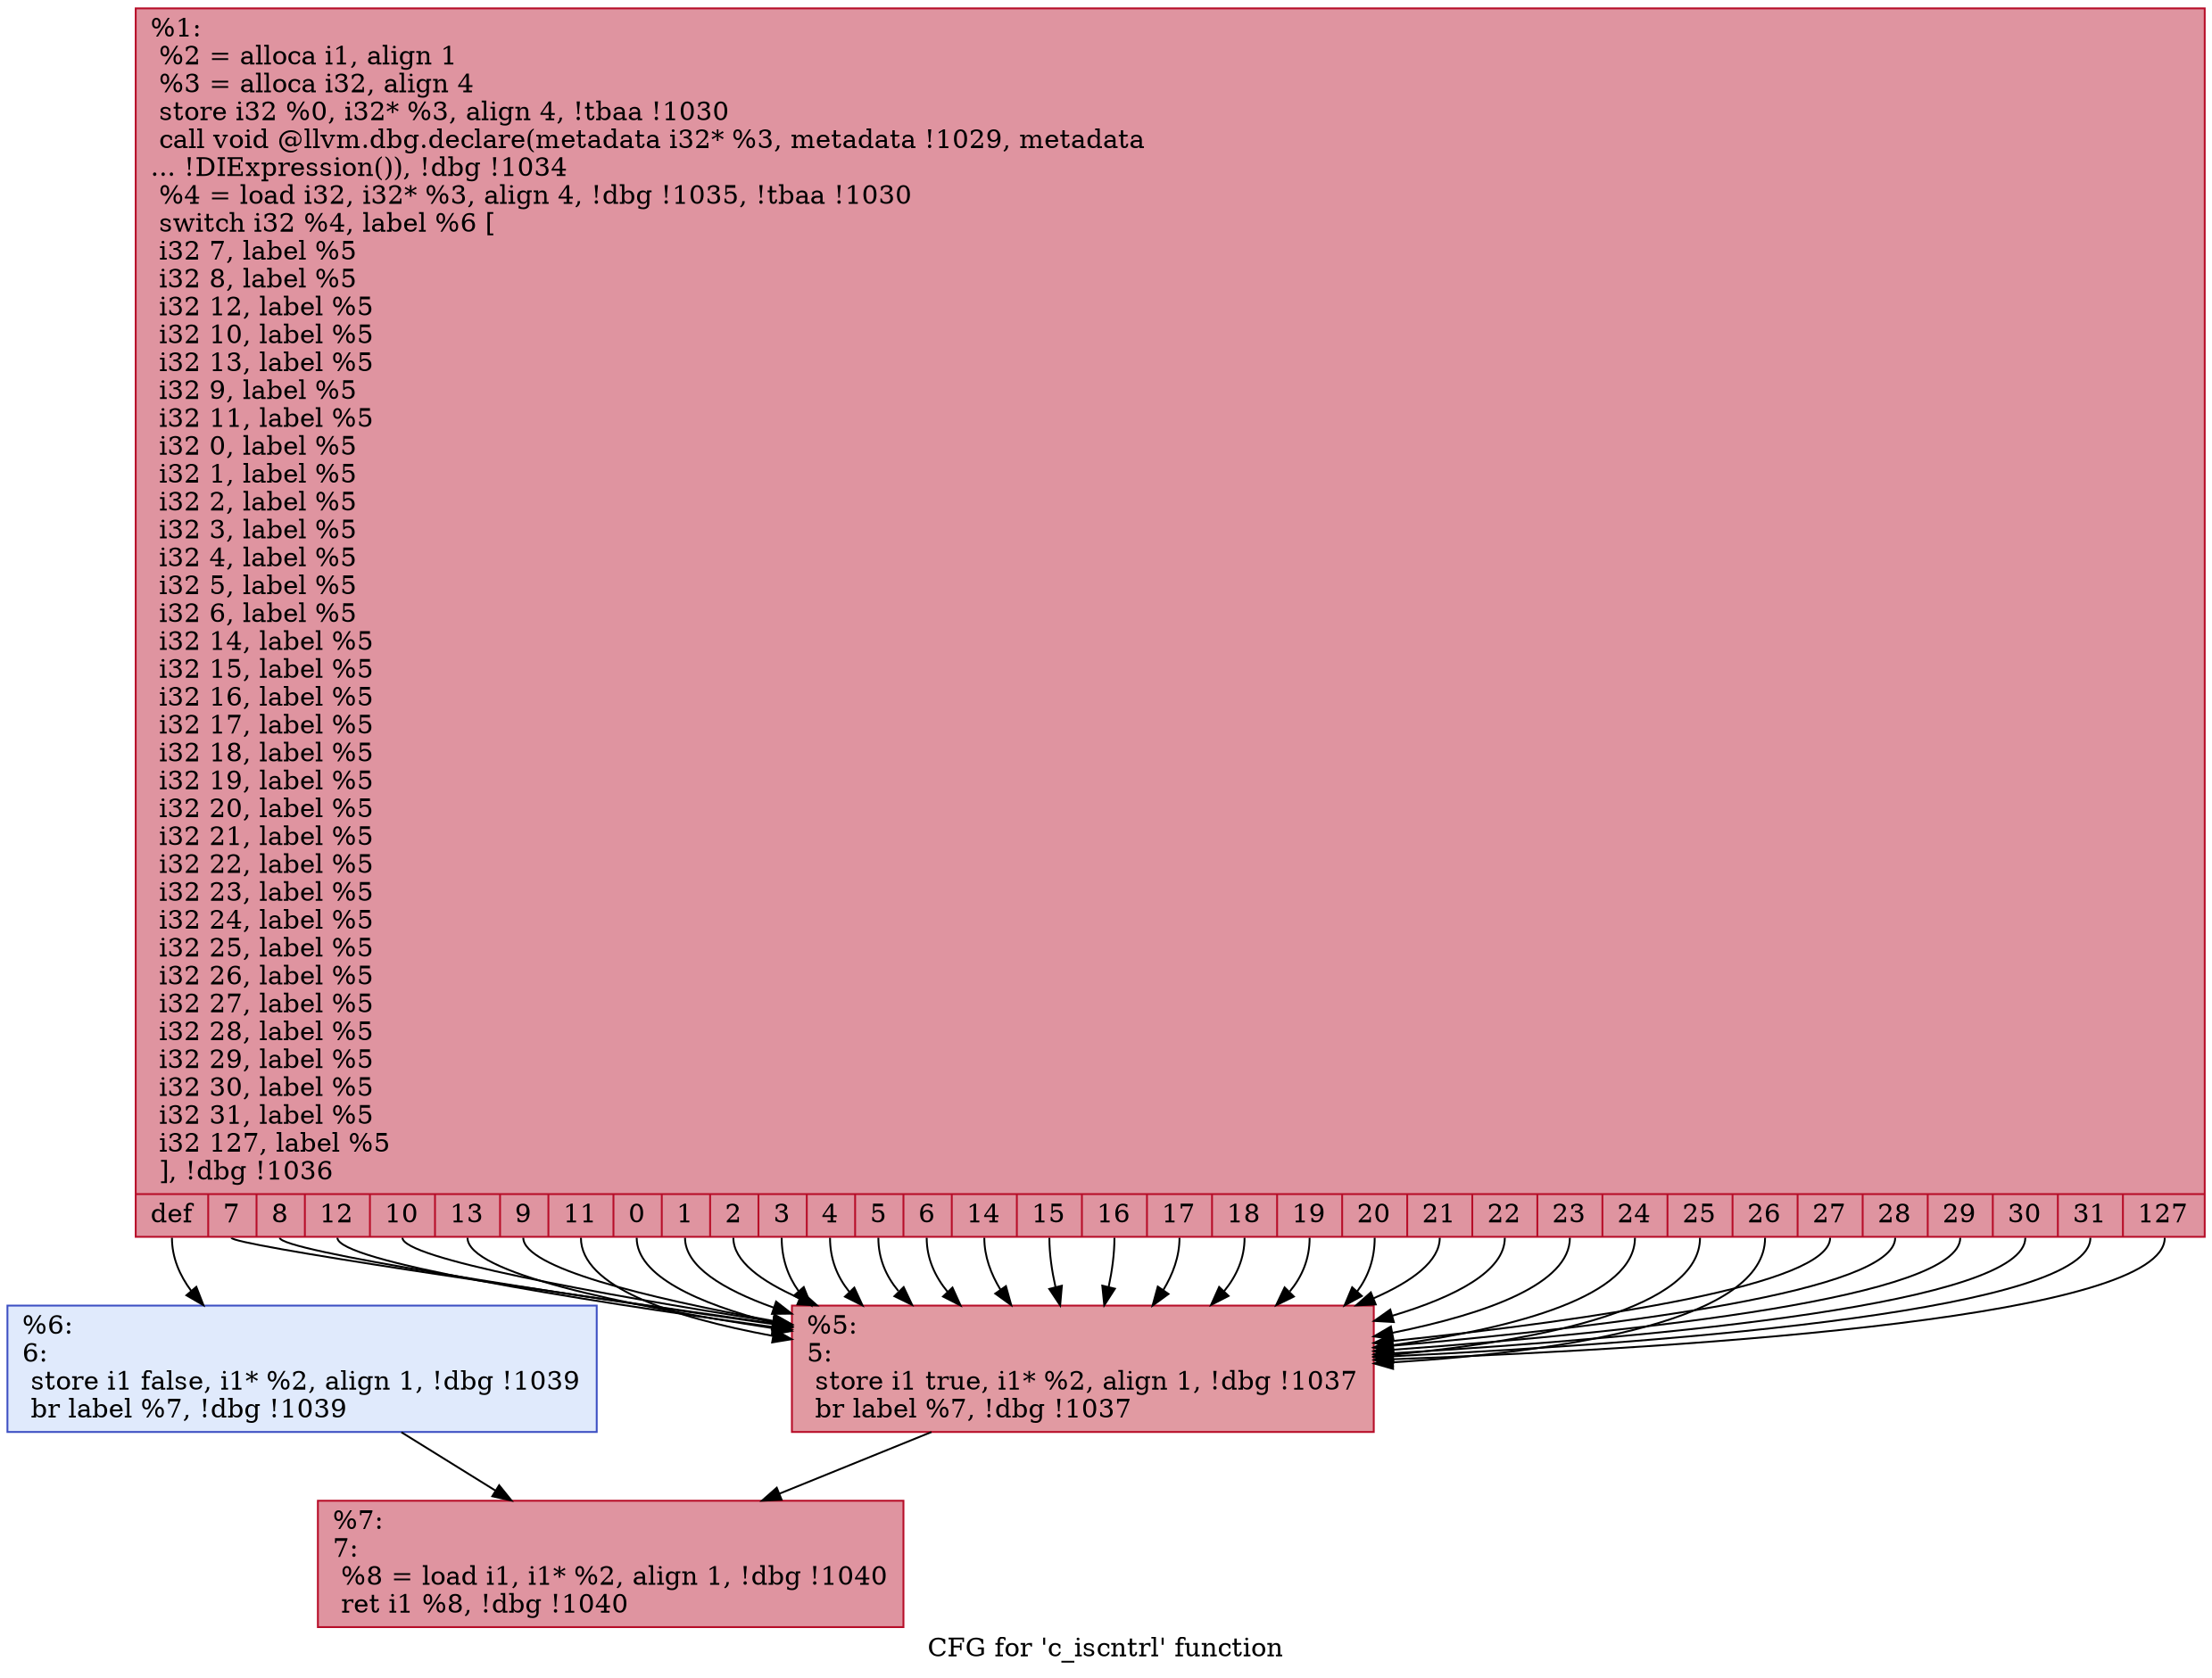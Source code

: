 digraph "CFG for 'c_iscntrl' function" {
	label="CFG for 'c_iscntrl' function";

	Node0x25300c0 [shape=record,color="#b70d28ff", style=filled, fillcolor="#b70d2870",label="{%1:\l  %2 = alloca i1, align 1\l  %3 = alloca i32, align 4\l  store i32 %0, i32* %3, align 4, !tbaa !1030\l  call void @llvm.dbg.declare(metadata i32* %3, metadata !1029, metadata\l... !DIExpression()), !dbg !1034\l  %4 = load i32, i32* %3, align 4, !dbg !1035, !tbaa !1030\l  switch i32 %4, label %6 [\l    i32 7, label %5\l    i32 8, label %5\l    i32 12, label %5\l    i32 10, label %5\l    i32 13, label %5\l    i32 9, label %5\l    i32 11, label %5\l    i32 0, label %5\l    i32 1, label %5\l    i32 2, label %5\l    i32 3, label %5\l    i32 4, label %5\l    i32 5, label %5\l    i32 6, label %5\l    i32 14, label %5\l    i32 15, label %5\l    i32 16, label %5\l    i32 17, label %5\l    i32 18, label %5\l    i32 19, label %5\l    i32 20, label %5\l    i32 21, label %5\l    i32 22, label %5\l    i32 23, label %5\l    i32 24, label %5\l    i32 25, label %5\l    i32 26, label %5\l    i32 27, label %5\l    i32 28, label %5\l    i32 29, label %5\l    i32 30, label %5\l    i32 31, label %5\l    i32 127, label %5\l  ], !dbg !1036\l|{<s0>def|<s1>7|<s2>8|<s3>12|<s4>10|<s5>13|<s6>9|<s7>11|<s8>0|<s9>1|<s10>2|<s11>3|<s12>4|<s13>5|<s14>6|<s15>14|<s16>15|<s17>16|<s18>17|<s19>18|<s20>19|<s21>20|<s22>21|<s23>22|<s24>23|<s25>24|<s26>25|<s27>26|<s28>27|<s29>28|<s30>29|<s31>30|<s32>31|<s33>127}}"];
	Node0x25300c0:s0 -> Node0x2530190;
	Node0x25300c0:s1 -> Node0x2530140;
	Node0x25300c0:s2 -> Node0x2530140;
	Node0x25300c0:s3 -> Node0x2530140;
	Node0x25300c0:s4 -> Node0x2530140;
	Node0x25300c0:s5 -> Node0x2530140;
	Node0x25300c0:s6 -> Node0x2530140;
	Node0x25300c0:s7 -> Node0x2530140;
	Node0x25300c0:s8 -> Node0x2530140;
	Node0x25300c0:s9 -> Node0x2530140;
	Node0x25300c0:s10 -> Node0x2530140;
	Node0x25300c0:s11 -> Node0x2530140;
	Node0x25300c0:s12 -> Node0x2530140;
	Node0x25300c0:s13 -> Node0x2530140;
	Node0x25300c0:s14 -> Node0x2530140;
	Node0x25300c0:s15 -> Node0x2530140;
	Node0x25300c0:s16 -> Node0x2530140;
	Node0x25300c0:s17 -> Node0x2530140;
	Node0x25300c0:s18 -> Node0x2530140;
	Node0x25300c0:s19 -> Node0x2530140;
	Node0x25300c0:s20 -> Node0x2530140;
	Node0x25300c0:s21 -> Node0x2530140;
	Node0x25300c0:s22 -> Node0x2530140;
	Node0x25300c0:s23 -> Node0x2530140;
	Node0x25300c0:s24 -> Node0x2530140;
	Node0x25300c0:s25 -> Node0x2530140;
	Node0x25300c0:s26 -> Node0x2530140;
	Node0x25300c0:s27 -> Node0x2530140;
	Node0x25300c0:s28 -> Node0x2530140;
	Node0x25300c0:s29 -> Node0x2530140;
	Node0x25300c0:s30 -> Node0x2530140;
	Node0x25300c0:s31 -> Node0x2530140;
	Node0x25300c0:s32 -> Node0x2530140;
	Node0x25300c0:s33 -> Node0x2530140;
	Node0x2530140 [shape=record,color="#b70d28ff", style=filled, fillcolor="#bb1b2c70",label="{%5:\l5:                                                \l  store i1 true, i1* %2, align 1, !dbg !1037\l  br label %7, !dbg !1037\l}"];
	Node0x2530140 -> Node0x25301e0;
	Node0x2530190 [shape=record,color="#3d50c3ff", style=filled, fillcolor="#b9d0f970",label="{%6:\l6:                                                \l  store i1 false, i1* %2, align 1, !dbg !1039\l  br label %7, !dbg !1039\l}"];
	Node0x2530190 -> Node0x25301e0;
	Node0x25301e0 [shape=record,color="#b70d28ff", style=filled, fillcolor="#b70d2870",label="{%7:\l7:                                                \l  %8 = load i1, i1* %2, align 1, !dbg !1040\l  ret i1 %8, !dbg !1040\l}"];
}
